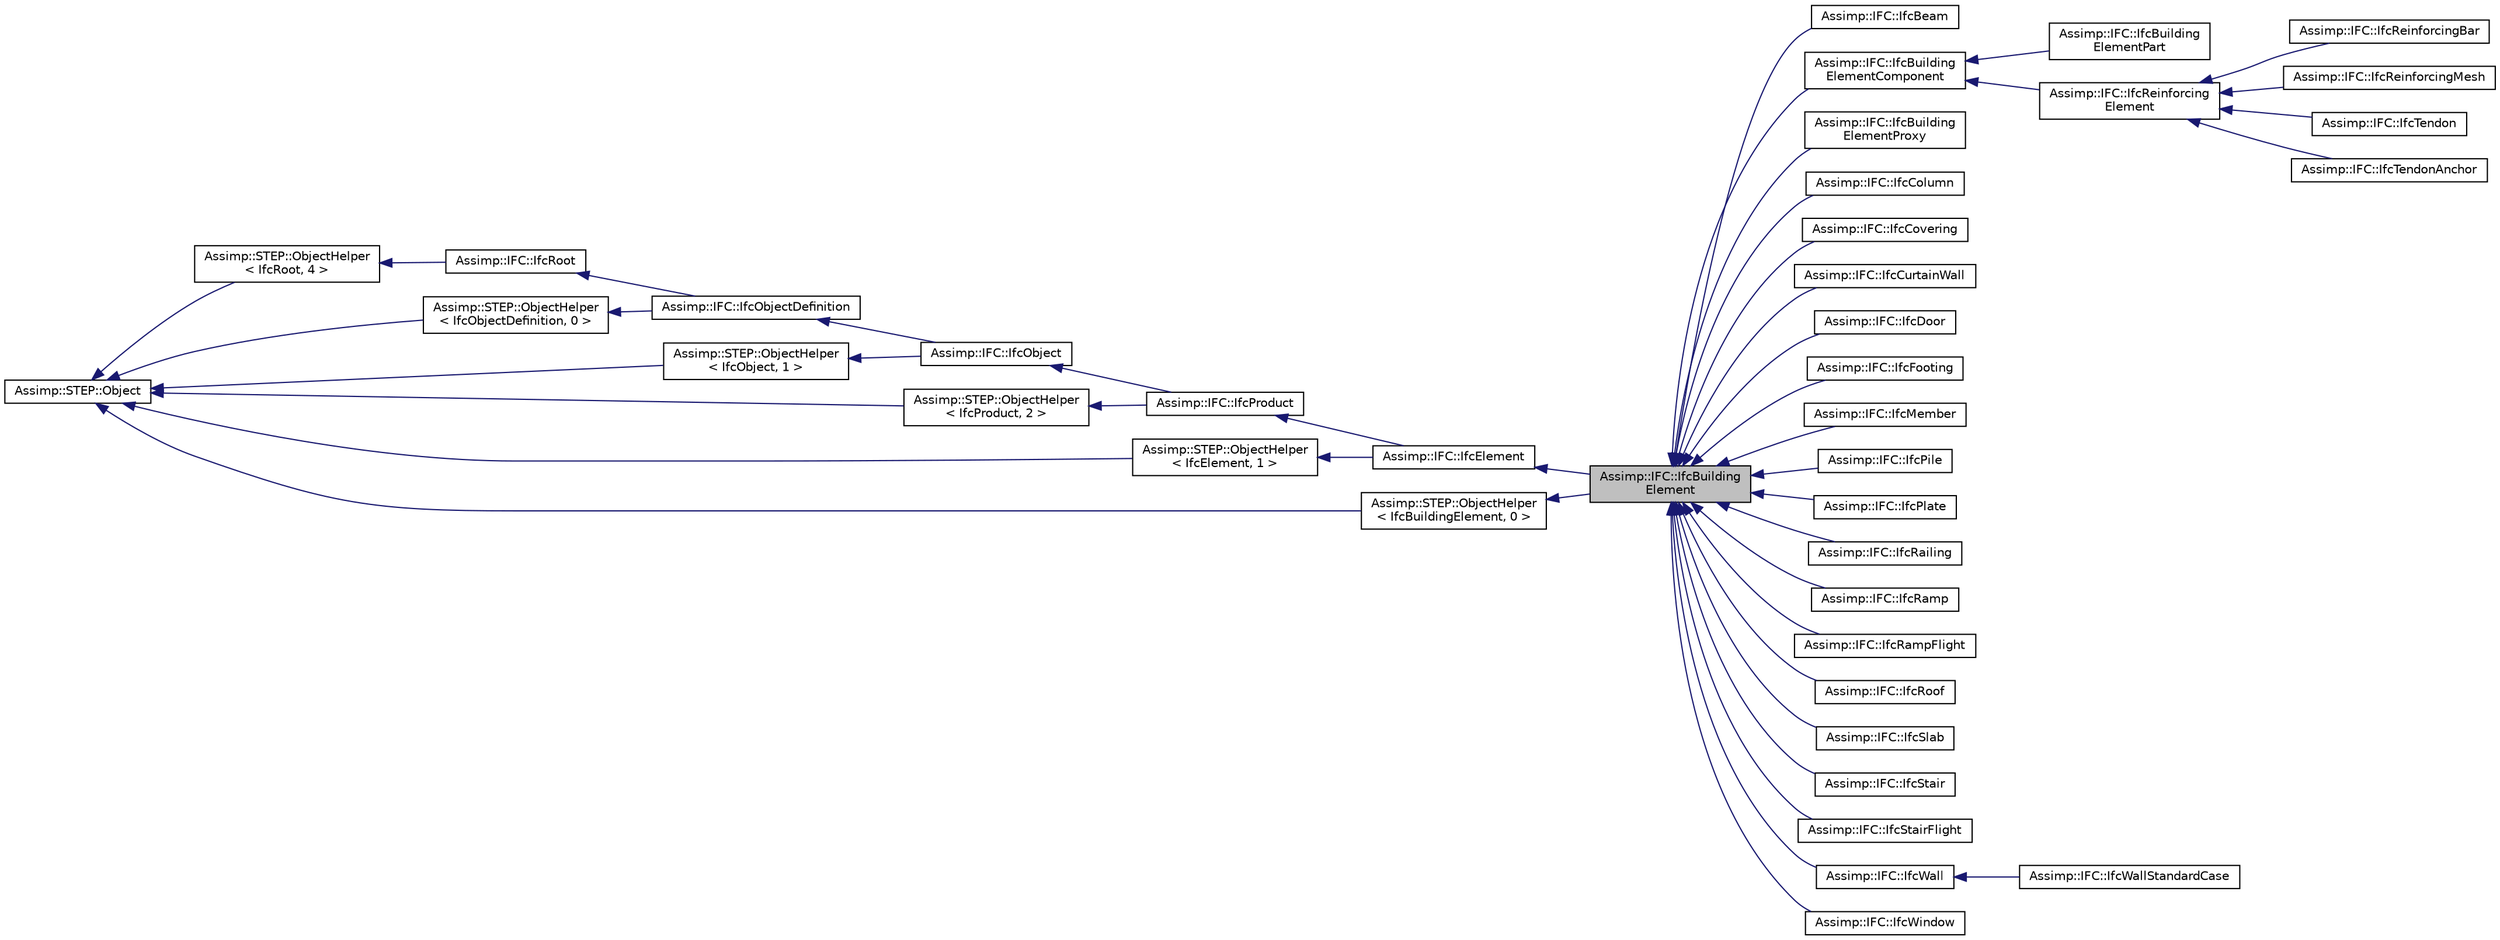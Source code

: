 digraph "Assimp::IFC::IfcBuildingElement"
{
  edge [fontname="Helvetica",fontsize="10",labelfontname="Helvetica",labelfontsize="10"];
  node [fontname="Helvetica",fontsize="10",shape=record];
  rankdir="LR";
  Node1 [label="Assimp::IFC::IfcBuilding\lElement",height=0.2,width=0.4,color="black", fillcolor="grey75", style="filled", fontcolor="black"];
  Node2 -> Node1 [dir="back",color="midnightblue",fontsize="10",style="solid"];
  Node2 [label="Assimp::IFC::IfcElement",height=0.2,width=0.4,color="black", fillcolor="white", style="filled",URL="$struct_assimp_1_1_i_f_c_1_1_ifc_element.html"];
  Node3 -> Node2 [dir="back",color="midnightblue",fontsize="10",style="solid"];
  Node3 [label="Assimp::IFC::IfcProduct",height=0.2,width=0.4,color="black", fillcolor="white", style="filled",URL="$struct_assimp_1_1_i_f_c_1_1_ifc_product.html"];
  Node4 -> Node3 [dir="back",color="midnightblue",fontsize="10",style="solid"];
  Node4 [label="Assimp::IFC::IfcObject",height=0.2,width=0.4,color="black", fillcolor="white", style="filled",URL="$struct_assimp_1_1_i_f_c_1_1_ifc_object.html"];
  Node5 -> Node4 [dir="back",color="midnightblue",fontsize="10",style="solid"];
  Node5 [label="Assimp::IFC::IfcObjectDefinition",height=0.2,width=0.4,color="black", fillcolor="white", style="filled",URL="$struct_assimp_1_1_i_f_c_1_1_ifc_object_definition.html"];
  Node6 -> Node5 [dir="back",color="midnightblue",fontsize="10",style="solid"];
  Node6 [label="Assimp::IFC::IfcRoot",height=0.2,width=0.4,color="black", fillcolor="white", style="filled",URL="$struct_assimp_1_1_i_f_c_1_1_ifc_root.html"];
  Node7 -> Node6 [dir="back",color="midnightblue",fontsize="10",style="solid"];
  Node7 [label="Assimp::STEP::ObjectHelper\l\< IfcRoot, 4 \>",height=0.2,width=0.4,color="black", fillcolor="white", style="filled",URL="$struct_assimp_1_1_s_t_e_p_1_1_object_helper.html"];
  Node8 -> Node7 [dir="back",color="midnightblue",fontsize="10",style="solid"];
  Node8 [label="Assimp::STEP::Object",height=0.2,width=0.4,color="black", fillcolor="white", style="filled",URL="$class_assimp_1_1_s_t_e_p_1_1_object.html"];
  Node9 -> Node5 [dir="back",color="midnightblue",fontsize="10",style="solid"];
  Node9 [label="Assimp::STEP::ObjectHelper\l\< IfcObjectDefinition, 0 \>",height=0.2,width=0.4,color="black", fillcolor="white", style="filled",URL="$struct_assimp_1_1_s_t_e_p_1_1_object_helper.html"];
  Node8 -> Node9 [dir="back",color="midnightblue",fontsize="10",style="solid"];
  Node10 -> Node4 [dir="back",color="midnightblue",fontsize="10",style="solid"];
  Node10 [label="Assimp::STEP::ObjectHelper\l\< IfcObject, 1 \>",height=0.2,width=0.4,color="black", fillcolor="white", style="filled",URL="$struct_assimp_1_1_s_t_e_p_1_1_object_helper.html"];
  Node8 -> Node10 [dir="back",color="midnightblue",fontsize="10",style="solid"];
  Node11 -> Node3 [dir="back",color="midnightblue",fontsize="10",style="solid"];
  Node11 [label="Assimp::STEP::ObjectHelper\l\< IfcProduct, 2 \>",height=0.2,width=0.4,color="black", fillcolor="white", style="filled",URL="$struct_assimp_1_1_s_t_e_p_1_1_object_helper.html"];
  Node8 -> Node11 [dir="back",color="midnightblue",fontsize="10",style="solid"];
  Node12 -> Node2 [dir="back",color="midnightblue",fontsize="10",style="solid"];
  Node12 [label="Assimp::STEP::ObjectHelper\l\< IfcElement, 1 \>",height=0.2,width=0.4,color="black", fillcolor="white", style="filled",URL="$struct_assimp_1_1_s_t_e_p_1_1_object_helper.html"];
  Node8 -> Node12 [dir="back",color="midnightblue",fontsize="10",style="solid"];
  Node13 -> Node1 [dir="back",color="midnightblue",fontsize="10",style="solid"];
  Node13 [label="Assimp::STEP::ObjectHelper\l\< IfcBuildingElement, 0 \>",height=0.2,width=0.4,color="black", fillcolor="white", style="filled",URL="$struct_assimp_1_1_s_t_e_p_1_1_object_helper.html"];
  Node8 -> Node13 [dir="back",color="midnightblue",fontsize="10",style="solid"];
  Node1 -> Node14 [dir="back",color="midnightblue",fontsize="10",style="solid"];
  Node14 [label="Assimp::IFC::IfcBeam",height=0.2,width=0.4,color="black", fillcolor="white", style="filled",URL="$struct_assimp_1_1_i_f_c_1_1_ifc_beam.html"];
  Node1 -> Node15 [dir="back",color="midnightblue",fontsize="10",style="solid"];
  Node15 [label="Assimp::IFC::IfcBuilding\lElementComponent",height=0.2,width=0.4,color="black", fillcolor="white", style="filled",URL="$struct_assimp_1_1_i_f_c_1_1_ifc_building_element_component.html"];
  Node15 -> Node16 [dir="back",color="midnightblue",fontsize="10",style="solid"];
  Node16 [label="Assimp::IFC::IfcBuilding\lElementPart",height=0.2,width=0.4,color="black", fillcolor="white", style="filled",URL="$struct_assimp_1_1_i_f_c_1_1_ifc_building_element_part.html"];
  Node15 -> Node17 [dir="back",color="midnightblue",fontsize="10",style="solid"];
  Node17 [label="Assimp::IFC::IfcReinforcing\lElement",height=0.2,width=0.4,color="black", fillcolor="white", style="filled",URL="$struct_assimp_1_1_i_f_c_1_1_ifc_reinforcing_element.html"];
  Node17 -> Node18 [dir="back",color="midnightblue",fontsize="10",style="solid"];
  Node18 [label="Assimp::IFC::IfcReinforcingBar",height=0.2,width=0.4,color="black", fillcolor="white", style="filled",URL="$struct_assimp_1_1_i_f_c_1_1_ifc_reinforcing_bar.html"];
  Node17 -> Node19 [dir="back",color="midnightblue",fontsize="10",style="solid"];
  Node19 [label="Assimp::IFC::IfcReinforcingMesh",height=0.2,width=0.4,color="black", fillcolor="white", style="filled",URL="$struct_assimp_1_1_i_f_c_1_1_ifc_reinforcing_mesh.html"];
  Node17 -> Node20 [dir="back",color="midnightblue",fontsize="10",style="solid"];
  Node20 [label="Assimp::IFC::IfcTendon",height=0.2,width=0.4,color="black", fillcolor="white", style="filled",URL="$struct_assimp_1_1_i_f_c_1_1_ifc_tendon.html"];
  Node17 -> Node21 [dir="back",color="midnightblue",fontsize="10",style="solid"];
  Node21 [label="Assimp::IFC::IfcTendonAnchor",height=0.2,width=0.4,color="black", fillcolor="white", style="filled",URL="$struct_assimp_1_1_i_f_c_1_1_ifc_tendon_anchor.html"];
  Node1 -> Node22 [dir="back",color="midnightblue",fontsize="10",style="solid"];
  Node22 [label="Assimp::IFC::IfcBuilding\lElementProxy",height=0.2,width=0.4,color="black", fillcolor="white", style="filled",URL="$struct_assimp_1_1_i_f_c_1_1_ifc_building_element_proxy.html"];
  Node1 -> Node23 [dir="back",color="midnightblue",fontsize="10",style="solid"];
  Node23 [label="Assimp::IFC::IfcColumn",height=0.2,width=0.4,color="black", fillcolor="white", style="filled",URL="$struct_assimp_1_1_i_f_c_1_1_ifc_column.html"];
  Node1 -> Node24 [dir="back",color="midnightblue",fontsize="10",style="solid"];
  Node24 [label="Assimp::IFC::IfcCovering",height=0.2,width=0.4,color="black", fillcolor="white", style="filled",URL="$struct_assimp_1_1_i_f_c_1_1_ifc_covering.html"];
  Node1 -> Node25 [dir="back",color="midnightblue",fontsize="10",style="solid"];
  Node25 [label="Assimp::IFC::IfcCurtainWall",height=0.2,width=0.4,color="black", fillcolor="white", style="filled",URL="$struct_assimp_1_1_i_f_c_1_1_ifc_curtain_wall.html"];
  Node1 -> Node26 [dir="back",color="midnightblue",fontsize="10",style="solid"];
  Node26 [label="Assimp::IFC::IfcDoor",height=0.2,width=0.4,color="black", fillcolor="white", style="filled",URL="$struct_assimp_1_1_i_f_c_1_1_ifc_door.html"];
  Node1 -> Node27 [dir="back",color="midnightblue",fontsize="10",style="solid"];
  Node27 [label="Assimp::IFC::IfcFooting",height=0.2,width=0.4,color="black", fillcolor="white", style="filled",URL="$struct_assimp_1_1_i_f_c_1_1_ifc_footing.html"];
  Node1 -> Node28 [dir="back",color="midnightblue",fontsize="10",style="solid"];
  Node28 [label="Assimp::IFC::IfcMember",height=0.2,width=0.4,color="black", fillcolor="white", style="filled",URL="$struct_assimp_1_1_i_f_c_1_1_ifc_member.html"];
  Node1 -> Node29 [dir="back",color="midnightblue",fontsize="10",style="solid"];
  Node29 [label="Assimp::IFC::IfcPile",height=0.2,width=0.4,color="black", fillcolor="white", style="filled",URL="$struct_assimp_1_1_i_f_c_1_1_ifc_pile.html"];
  Node1 -> Node30 [dir="back",color="midnightblue",fontsize="10",style="solid"];
  Node30 [label="Assimp::IFC::IfcPlate",height=0.2,width=0.4,color="black", fillcolor="white", style="filled",URL="$struct_assimp_1_1_i_f_c_1_1_ifc_plate.html"];
  Node1 -> Node31 [dir="back",color="midnightblue",fontsize="10",style="solid"];
  Node31 [label="Assimp::IFC::IfcRailing",height=0.2,width=0.4,color="black", fillcolor="white", style="filled",URL="$struct_assimp_1_1_i_f_c_1_1_ifc_railing.html"];
  Node1 -> Node32 [dir="back",color="midnightblue",fontsize="10",style="solid"];
  Node32 [label="Assimp::IFC::IfcRamp",height=0.2,width=0.4,color="black", fillcolor="white", style="filled",URL="$struct_assimp_1_1_i_f_c_1_1_ifc_ramp.html"];
  Node1 -> Node33 [dir="back",color="midnightblue",fontsize="10",style="solid"];
  Node33 [label="Assimp::IFC::IfcRampFlight",height=0.2,width=0.4,color="black", fillcolor="white", style="filled",URL="$struct_assimp_1_1_i_f_c_1_1_ifc_ramp_flight.html"];
  Node1 -> Node34 [dir="back",color="midnightblue",fontsize="10",style="solid"];
  Node34 [label="Assimp::IFC::IfcRoof",height=0.2,width=0.4,color="black", fillcolor="white", style="filled",URL="$struct_assimp_1_1_i_f_c_1_1_ifc_roof.html"];
  Node1 -> Node35 [dir="back",color="midnightblue",fontsize="10",style="solid"];
  Node35 [label="Assimp::IFC::IfcSlab",height=0.2,width=0.4,color="black", fillcolor="white", style="filled",URL="$struct_assimp_1_1_i_f_c_1_1_ifc_slab.html"];
  Node1 -> Node36 [dir="back",color="midnightblue",fontsize="10",style="solid"];
  Node36 [label="Assimp::IFC::IfcStair",height=0.2,width=0.4,color="black", fillcolor="white", style="filled",URL="$struct_assimp_1_1_i_f_c_1_1_ifc_stair.html"];
  Node1 -> Node37 [dir="back",color="midnightblue",fontsize="10",style="solid"];
  Node37 [label="Assimp::IFC::IfcStairFlight",height=0.2,width=0.4,color="black", fillcolor="white", style="filled",URL="$struct_assimp_1_1_i_f_c_1_1_ifc_stair_flight.html"];
  Node1 -> Node38 [dir="back",color="midnightblue",fontsize="10",style="solid"];
  Node38 [label="Assimp::IFC::IfcWall",height=0.2,width=0.4,color="black", fillcolor="white", style="filled",URL="$struct_assimp_1_1_i_f_c_1_1_ifc_wall.html"];
  Node38 -> Node39 [dir="back",color="midnightblue",fontsize="10",style="solid"];
  Node39 [label="Assimp::IFC::IfcWallStandardCase",height=0.2,width=0.4,color="black", fillcolor="white", style="filled",URL="$struct_assimp_1_1_i_f_c_1_1_ifc_wall_standard_case.html"];
  Node1 -> Node40 [dir="back",color="midnightblue",fontsize="10",style="solid"];
  Node40 [label="Assimp::IFC::IfcWindow",height=0.2,width=0.4,color="black", fillcolor="white", style="filled",URL="$struct_assimp_1_1_i_f_c_1_1_ifc_window.html"];
}
